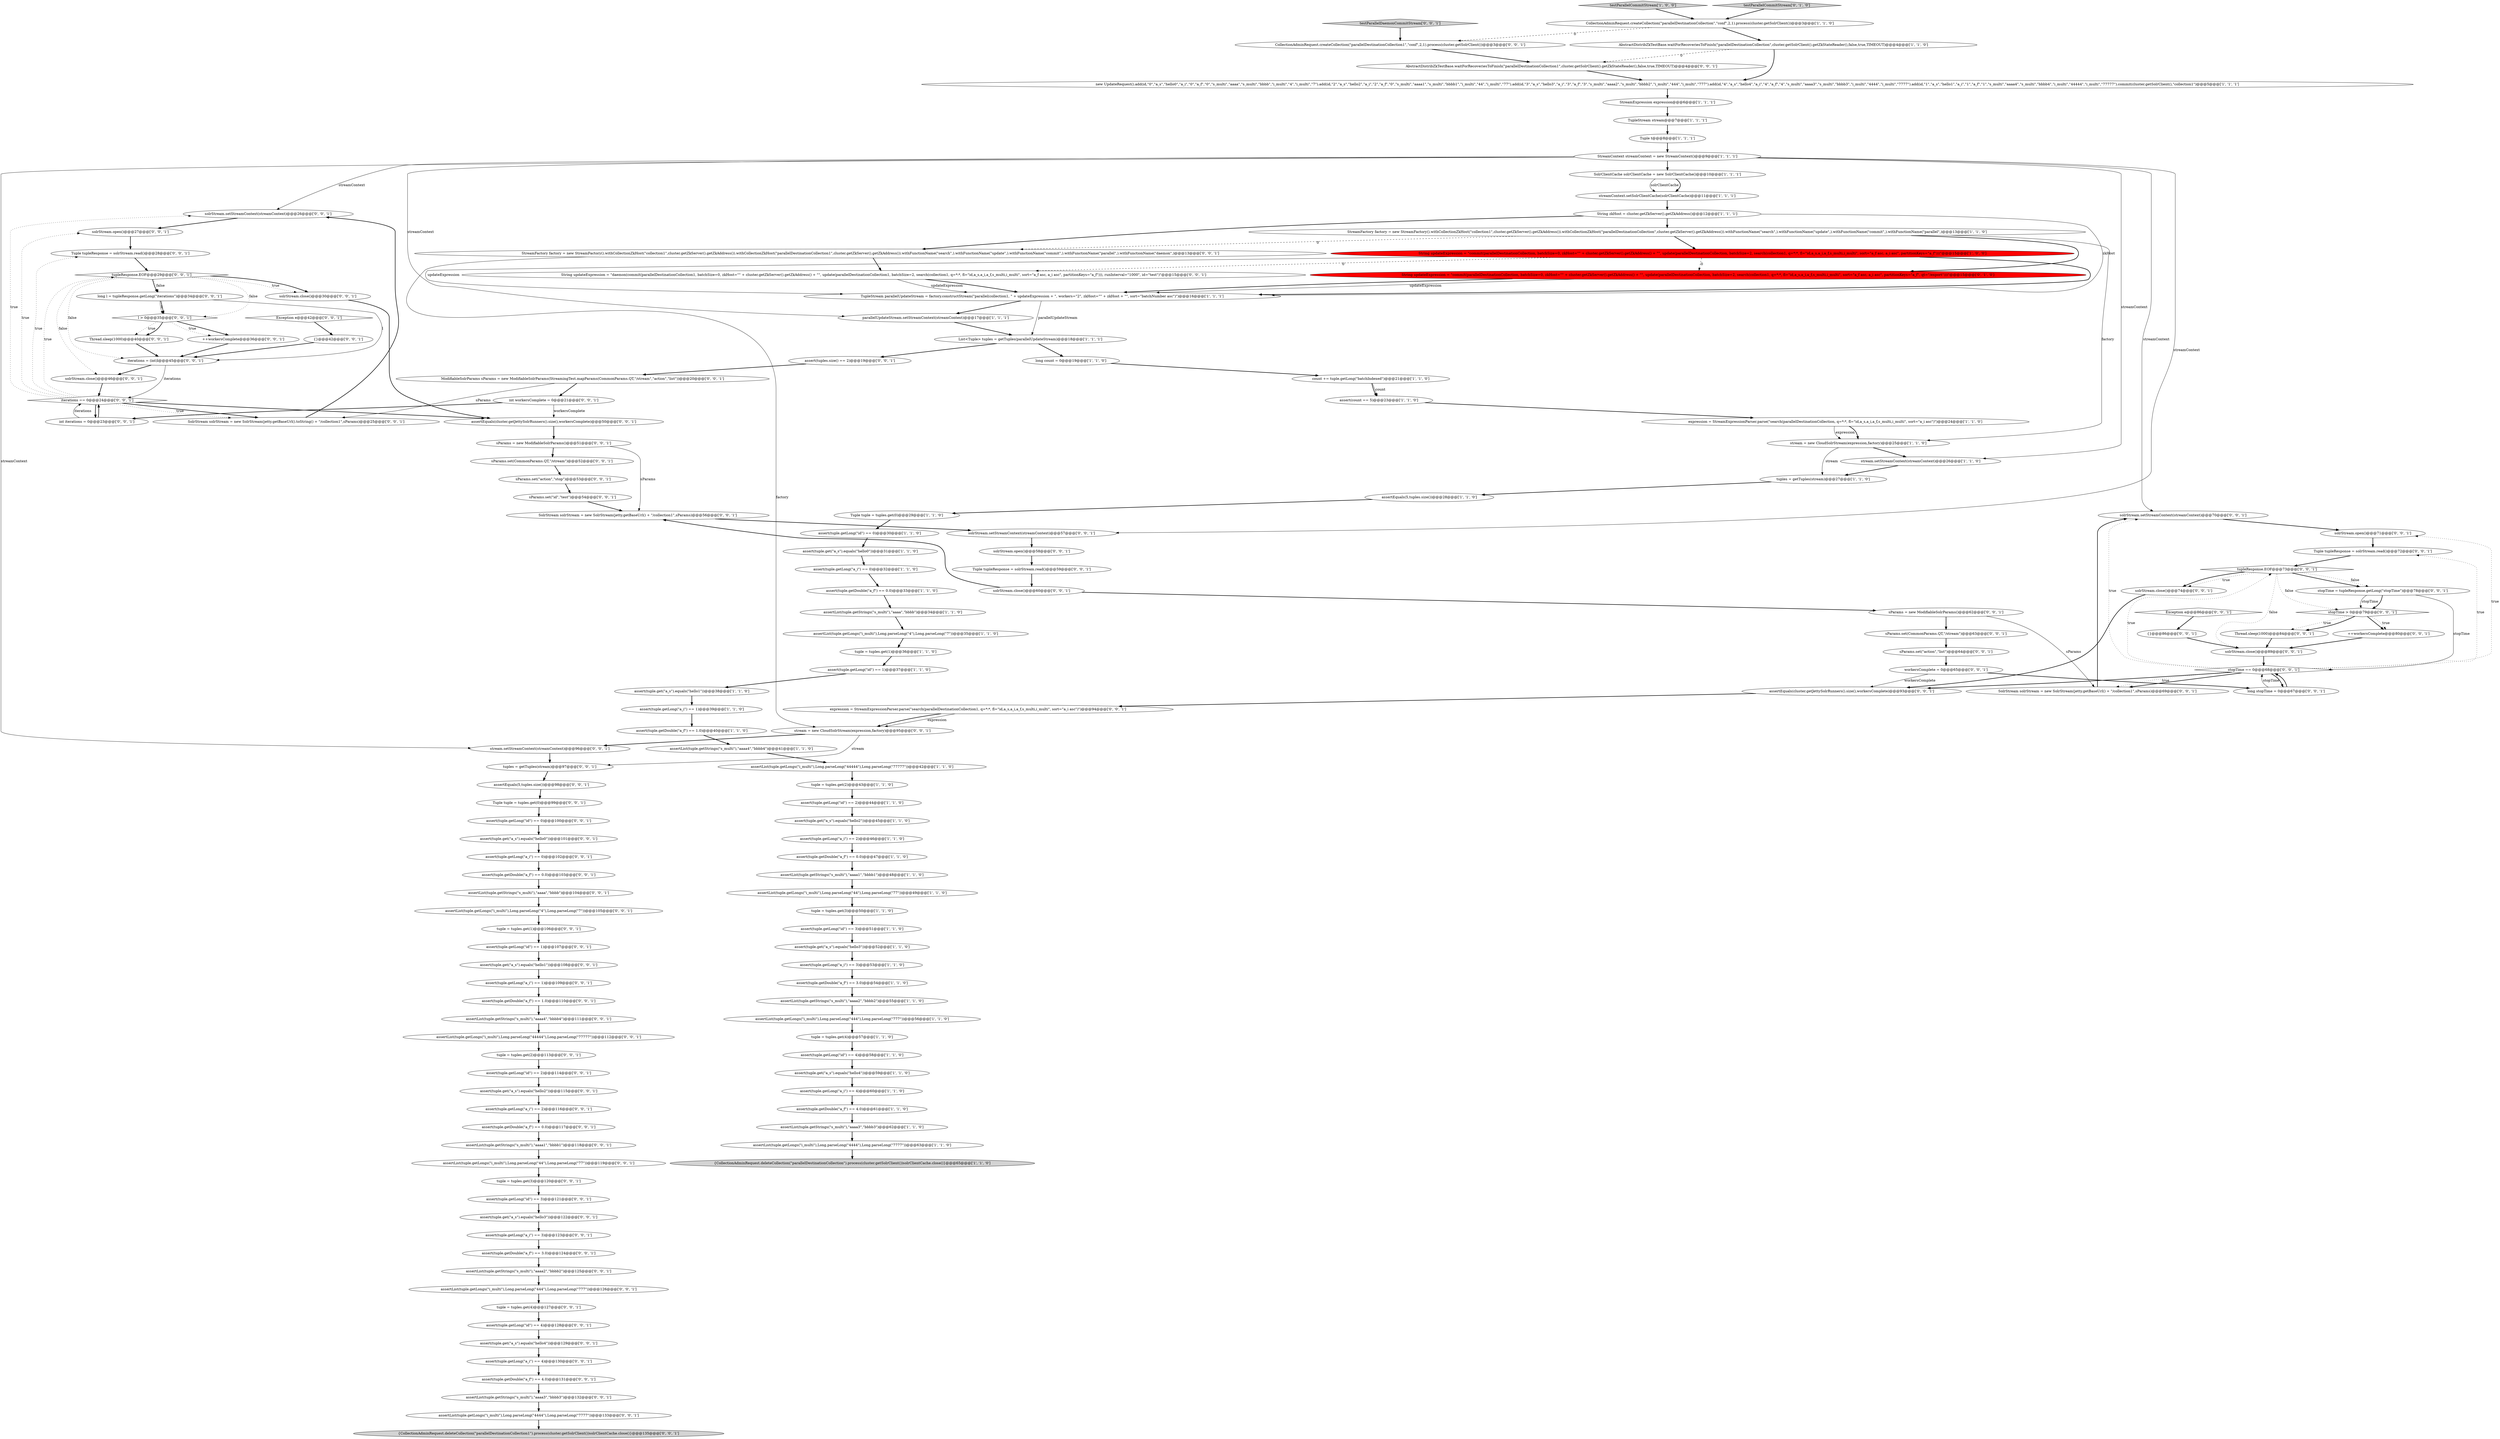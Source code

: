 digraph {
149 [style = filled, label = "assert(tuple.getLong(\"a_i\") == 2)@@@116@@@['0', '0', '1']", fillcolor = white, shape = ellipse image = "AAA0AAABBB3BBB"];
147 [style = filled, label = "assertList(tuple.getStrings(\"s_multi\"),\"aaaa3\",\"bbbb3\")@@@132@@@['0', '0', '1']", fillcolor = white, shape = ellipse image = "AAA0AAABBB3BBB"];
51 [style = filled, label = "StreamContext streamContext = new StreamContext()@@@9@@@['1', '1', '1']", fillcolor = white, shape = ellipse image = "AAA0AAABBB1BBB"];
67 [style = filled, label = "sParams.set(\"id\",\"test\")@@@54@@@['0', '0', '1']", fillcolor = white, shape = ellipse image = "AAA0AAABBB3BBB"];
80 [style = filled, label = "{}@@@42@@@['0', '0', '1']", fillcolor = white, shape = ellipse image = "AAA0AAABBB3BBB"];
81 [style = filled, label = "SolrStream solrStream = new SolrStream(jetty.getBaseUrl() + \"/collection1\",sParams)@@@69@@@['0', '0', '1']", fillcolor = white, shape = ellipse image = "AAA0AAABBB3BBB"];
94 [style = filled, label = "solrStream.close()@@@89@@@['0', '0', '1']", fillcolor = white, shape = ellipse image = "AAA0AAABBB3BBB"];
87 [style = filled, label = "assertEquals(cluster.getJettySolrRunners().size(),workersComplete)@@@50@@@['0', '0', '1']", fillcolor = white, shape = ellipse image = "AAA0AAABBB3BBB"];
146 [style = filled, label = "Thread.sleep(1000)@@@40@@@['0', '0', '1']", fillcolor = white, shape = ellipse image = "AAA0AAABBB3BBB"];
2 [style = filled, label = "assertList(tuple.getStrings(\"s_multi\"),\"aaaa2\",\"bbbb2\")@@@55@@@['1', '1', '0']", fillcolor = white, shape = ellipse image = "AAA0AAABBB1BBB"];
22 [style = filled, label = "assert(tuple.get(\"a_s\").equals(\"hello1\"))@@@38@@@['1', '1', '0']", fillcolor = white, shape = ellipse image = "AAA0AAABBB1BBB"];
71 [style = filled, label = "tupleResponse.EOF@@@73@@@['0', '0', '1']", fillcolor = white, shape = diamond image = "AAA0AAABBB3BBB"];
128 [style = filled, label = "assert(tuple.getLong(\"id\") == 1)@@@107@@@['0', '0', '1']", fillcolor = white, shape = ellipse image = "AAA0AAABBB3BBB"];
3 [style = filled, label = "assert(tuple.getDouble(\"a_f\") == 3.0)@@@54@@@['1', '1', '0']", fillcolor = white, shape = ellipse image = "AAA0AAABBB1BBB"];
42 [style = filled, label = "assert(tuple.getDouble(\"a_f\") == 4.0)@@@61@@@['1', '1', '0']", fillcolor = white, shape = ellipse image = "AAA0AAABBB1BBB"];
125 [style = filled, label = "assertList(tuple.getLongs(\"i_multi\"),Long.parseLong(\"444\"),Long.parseLong(\"777\"))@@@126@@@['0', '0', '1']", fillcolor = white, shape = ellipse image = "AAA0AAABBB3BBB"];
105 [style = filled, label = "tuple = tuples.get(2)@@@113@@@['0', '0', '1']", fillcolor = white, shape = ellipse image = "AAA0AAABBB3BBB"];
115 [style = filled, label = "CollectionAdminRequest.createCollection(\"parallelDestinationCollection1\",\"conf\",2,1).process(cluster.getSolrClient())@@@3@@@['0', '0', '1']", fillcolor = white, shape = ellipse image = "AAA0AAABBB3BBB"];
23 [style = filled, label = "tuple = tuples.get(2)@@@43@@@['1', '1', '0']", fillcolor = white, shape = ellipse image = "AAA0AAABBB1BBB"];
122 [style = filled, label = "stream = new CloudSolrStream(expression,factory)@@@95@@@['0', '0', '1']", fillcolor = white, shape = ellipse image = "AAA0AAABBB3BBB"];
69 [style = filled, label = "assert(tuple.getLong(\"id\") == 4)@@@128@@@['0', '0', '1']", fillcolor = white, shape = ellipse image = "AAA0AAABBB3BBB"];
155 [style = filled, label = "assertList(tuple.getLongs(\"i_multi\"),Long.parseLong(\"44444\"),Long.parseLong(\"77777\"))@@@112@@@['0', '0', '1']", fillcolor = white, shape = ellipse image = "AAA0AAABBB3BBB"];
78 [style = filled, label = "tupleResponse.EOF@@@29@@@['0', '0', '1']", fillcolor = white, shape = diamond image = "AAA0AAABBB3BBB"];
90 [style = filled, label = "assertEquals(5,tuples.size())@@@98@@@['0', '0', '1']", fillcolor = white, shape = ellipse image = "AAA0AAABBB3BBB"];
96 [style = filled, label = "assert(tuple.getDouble(\"a_f\") == 3.0)@@@124@@@['0', '0', '1']", fillcolor = white, shape = ellipse image = "AAA0AAABBB3BBB"];
119 [style = filled, label = "tuple = tuples.get(1)@@@106@@@['0', '0', '1']", fillcolor = white, shape = ellipse image = "AAA0AAABBB3BBB"];
72 [style = filled, label = "assert(tuple.get(\"a_s\").equals(\"hello2\"))@@@115@@@['0', '0', '1']", fillcolor = white, shape = ellipse image = "AAA0AAABBB3BBB"];
140 [style = filled, label = "assert(tuple.getLong(\"a_i\") == 3)@@@123@@@['0', '0', '1']", fillcolor = white, shape = ellipse image = "AAA0AAABBB3BBB"];
100 [style = filled, label = "++workersComplete@@@80@@@['0', '0', '1']", fillcolor = white, shape = ellipse image = "AAA0AAABBB3BBB"];
131 [style = filled, label = "assert(tuple.get(\"a_s\").equals(\"hello0\"))@@@101@@@['0', '0', '1']", fillcolor = white, shape = ellipse image = "AAA0AAABBB3BBB"];
92 [style = filled, label = "assertList(tuple.getStrings(\"s_multi\"),\"aaaa1\",\"bbbb1\")@@@118@@@['0', '0', '1']", fillcolor = white, shape = ellipse image = "AAA0AAABBB3BBB"];
14 [style = filled, label = "streamContext.setSolrClientCache(solrClientCache)@@@11@@@['1', '1', '1']", fillcolor = white, shape = ellipse image = "AAA0AAABBB1BBB"];
114 [style = filled, label = "assert(tuple.getLong(\"a_i\") == 0)@@@102@@@['0', '0', '1']", fillcolor = white, shape = ellipse image = "AAA0AAABBB3BBB"];
54 [style = filled, label = "assertList(tuple.getStrings(\"s_multi\"),\"aaaa3\",\"bbbb3\")@@@62@@@['1', '1', '0']", fillcolor = white, shape = ellipse image = "AAA0AAABBB1BBB"];
25 [style = filled, label = "assert(tuple.getLong(\"a_i\") == 2)@@@46@@@['1', '1', '0']", fillcolor = white, shape = ellipse image = "AAA0AAABBB1BBB"];
73 [style = filled, label = "assert(tuple.getLong(\"id\") == 3)@@@121@@@['0', '0', '1']", fillcolor = white, shape = ellipse image = "AAA0AAABBB3BBB"];
152 [style = filled, label = "solrStream.close()@@@74@@@['0', '0', '1']", fillcolor = white, shape = ellipse image = "AAA0AAABBB3BBB"];
109 [style = filled, label = "assert(tuple.get(\"a_s\").equals(\"hello4\"))@@@129@@@['0', '0', '1']", fillcolor = white, shape = ellipse image = "AAA0AAABBB3BBB"];
11 [style = filled, label = "TupleStream parallelUpdateStream = factory.constructStream(\"parallel(collection1, \" + updateExpression + \", workers=\"2\", zkHost=\"\" + zkHost + \"\", sort=\"batchNumber asc\")\")@@@16@@@['1', '1', '1']", fillcolor = white, shape = ellipse image = "AAA0AAABBB1BBB"];
103 [style = filled, label = "assert(tuple.getLong(\"a_i\") == 4)@@@130@@@['0', '0', '1']", fillcolor = white, shape = ellipse image = "AAA0AAABBB3BBB"];
24 [style = filled, label = "Tuple tuple = tuples.get(0)@@@29@@@['1', '1', '0']", fillcolor = white, shape = ellipse image = "AAA0AAABBB1BBB"];
117 [style = filled, label = "assert(tuple.getLong(\"id\") == 2)@@@114@@@['0', '0', '1']", fillcolor = white, shape = ellipse image = "AAA0AAABBB3BBB"];
56 [style = filled, label = "assert(tuple.getLong(\"a_i\") == 0)@@@32@@@['1', '1', '0']", fillcolor = white, shape = ellipse image = "AAA0AAABBB1BBB"];
76 [style = filled, label = "stopTime = tupleResponse.getLong(\"stopTime\")@@@78@@@['0', '0', '1']", fillcolor = white, shape = ellipse image = "AAA0AAABBB3BBB"];
84 [style = filled, label = "solrStream.setStreamContext(streamContext)@@@70@@@['0', '0', '1']", fillcolor = white, shape = ellipse image = "AAA0AAABBB3BBB"];
55 [style = filled, label = "StreamFactory factory = new StreamFactory().withCollectionZkHost(\"collection1\",cluster.getZkServer().getZkAddress()).withCollectionZkHost(\"parallelDestinationCollection\",cluster.getZkServer().getZkAddress()).withFunctionName(\"search\",).withFunctionName(\"update\",).withFunctionName(\"commit\",).withFunctionName(\"parallel\",)@@@13@@@['1', '1', '0']", fillcolor = white, shape = ellipse image = "AAA0AAABBB1BBB"];
107 [style = filled, label = "assertList(tuple.getStrings(\"s_multi\"),\"aaaa4\",\"bbbb4\")@@@111@@@['0', '0', '1']", fillcolor = white, shape = ellipse image = "AAA0AAABBB3BBB"];
39 [style = filled, label = "assert(tuple.getLong(\"id\") == 4)@@@58@@@['1', '1', '0']", fillcolor = white, shape = ellipse image = "AAA0AAABBB1BBB"];
116 [style = filled, label = "testParallelDaemonCommitStream['0', '0', '1']", fillcolor = lightgray, shape = diamond image = "AAA0AAABBB3BBB"];
120 [style = filled, label = "assert(tuple.get(\"a_s\").equals(\"hello1\"))@@@108@@@['0', '0', '1']", fillcolor = white, shape = ellipse image = "AAA0AAABBB3BBB"];
29 [style = filled, label = "assert(tuple.get(\"a_s\").equals(\"hello0\"))@@@31@@@['1', '1', '0']", fillcolor = white, shape = ellipse image = "AAA0AAABBB1BBB"];
46 [style = filled, label = "Tuple t@@@8@@@['1', '1', '1']", fillcolor = white, shape = ellipse image = "AAA0AAABBB1BBB"];
151 [style = filled, label = "sParams.set(\"action\",\"stop\")@@@53@@@['0', '0', '1']", fillcolor = white, shape = ellipse image = "AAA0AAABBB3BBB"];
129 [style = filled, label = "long l = tupleResponse.getLong(\"iterations\")@@@34@@@['0', '0', '1']", fillcolor = white, shape = ellipse image = "AAA0AAABBB3BBB"];
137 [style = filled, label = "Tuple tupleResponse = solrStream.read()@@@72@@@['0', '0', '1']", fillcolor = white, shape = ellipse image = "AAA0AAABBB3BBB"];
33 [style = filled, label = "testParallelCommitStream['1', '0', '0']", fillcolor = lightgray, shape = diamond image = "AAA0AAABBB1BBB"];
97 [style = filled, label = "solrStream.close()@@@30@@@['0', '0', '1']", fillcolor = white, shape = ellipse image = "AAA0AAABBB3BBB"];
20 [style = filled, label = "assert(count == 5)@@@23@@@['1', '1', '0']", fillcolor = white, shape = ellipse image = "AAA0AAABBB1BBB"];
47 [style = filled, label = "assertEquals(5,tuples.size())@@@28@@@['1', '1', '0']", fillcolor = white, shape = ellipse image = "AAA0AAABBB1BBB"];
139 [style = filled, label = "assertList(tuple.getLongs(\"i_multi\"),Long.parseLong(\"44\"),Long.parseLong(\"77\"))@@@119@@@['0', '0', '1']", fillcolor = white, shape = ellipse image = "AAA0AAABBB3BBB"];
135 [style = filled, label = "assertEquals(cluster.getJettySolrRunners().size(),workersComplete)@@@93@@@['0', '0', '1']", fillcolor = white, shape = ellipse image = "AAA0AAABBB3BBB"];
68 [style = filled, label = "workersComplete = 0@@@65@@@['0', '0', '1']", fillcolor = white, shape = ellipse image = "AAA0AAABBB3BBB"];
26 [style = filled, label = "String zkHost = cluster.getZkServer().getZkAddress()@@@12@@@['1', '1', '1']", fillcolor = white, shape = ellipse image = "AAA0AAABBB1BBB"];
79 [style = filled, label = "Exception e@@@42@@@['0', '0', '1']", fillcolor = white, shape = diamond image = "AAA0AAABBB3BBB"];
98 [style = filled, label = "Tuple tuple = tuples.get(0)@@@99@@@['0', '0', '1']", fillcolor = white, shape = ellipse image = "AAA0AAABBB3BBB"];
77 [style = filled, label = "AbstractDistribZkTestBase.waitForRecoveriesToFinish(\"parallelDestinationCollection1\",cluster.getSolrClient().getZkStateReader(),false,true,TIMEOUT)@@@4@@@['0', '0', '1']", fillcolor = white, shape = ellipse image = "AAA0AAABBB3BBB"];
102 [style = filled, label = "Thread.sleep(1000)@@@84@@@['0', '0', '1']", fillcolor = white, shape = ellipse image = "AAA0AAABBB3BBB"];
60 [style = filled, label = "String updateExpression = \"commit(parallelDestinationCollection, batchSize=0, zkHost=\"\" + cluster.getZkServer().getZkAddress() + \"\", update(parallelDestinationCollection, batchSize=2, search(collection1, q=*:*, fl=\"id,a_s,a_i,a_f,s_multi,i_multi\", sort=\"a_f asc, a_i asc\", partitionKeys=\"a_f\", qt=\"/export\")))\"@@@15@@@['0', '1', '0']", fillcolor = red, shape = ellipse image = "AAA1AAABBB2BBB"];
28 [style = filled, label = "AbstractDistribZkTestBase.waitForRecoveriesToFinish(\"parallelDestinationCollection\",cluster.getSolrClient().getZkStateReader(),false,true,TIMEOUT)@@@4@@@['1', '1', '0']", fillcolor = white, shape = ellipse image = "AAA0AAABBB1BBB"];
7 [style = filled, label = "tuple = tuples.get(1)@@@36@@@['1', '1', '0']", fillcolor = white, shape = ellipse image = "AAA0AAABBB1BBB"];
132 [style = filled, label = "assert(tuple.getDouble(\"a_f\") == 0.0)@@@117@@@['0', '0', '1']", fillcolor = white, shape = ellipse image = "AAA0AAABBB3BBB"];
85 [style = filled, label = "long stopTime = 0@@@67@@@['0', '0', '1']", fillcolor = white, shape = ellipse image = "AAA0AAABBB3BBB"];
5 [style = filled, label = "assertList(tuple.getStrings(\"s_multi\"),\"aaaa1\",\"bbbb1\")@@@48@@@['1', '1', '0']", fillcolor = white, shape = ellipse image = "AAA0AAABBB1BBB"];
10 [style = filled, label = "assert(tuple.getLong(\"id\") == 2)@@@44@@@['1', '1', '0']", fillcolor = white, shape = ellipse image = "AAA0AAABBB1BBB"];
15 [style = filled, label = "assert(tuple.getLong(\"id\") == 3)@@@51@@@['1', '1', '0']", fillcolor = white, shape = ellipse image = "AAA0AAABBB1BBB"];
110 [style = filled, label = "assert(tuple.getDouble(\"a_f\") == 4.0)@@@131@@@['0', '0', '1']", fillcolor = white, shape = ellipse image = "AAA0AAABBB3BBB"];
45 [style = filled, label = "assertList(tuple.getStrings(\"s_multi\"),\"aaaa4\",\"bbbb4\")@@@41@@@['1', '1', '0']", fillcolor = white, shape = ellipse image = "AAA0AAABBB1BBB"];
156 [style = filled, label = "assert(tuple.getLong(\"id\") == 0)@@@100@@@['0', '0', '1']", fillcolor = white, shape = ellipse image = "AAA0AAABBB3BBB"];
16 [style = filled, label = "stream = new CloudSolrStream(expression,factory)@@@25@@@['1', '1', '0']", fillcolor = white, shape = ellipse image = "AAA0AAABBB1BBB"];
127 [style = filled, label = "assertList(tuple.getLongs(\"i_multi\"),Long.parseLong(\"4\"),Long.parseLong(\"7\"))@@@105@@@['0', '0', '1']", fillcolor = white, shape = ellipse image = "AAA0AAABBB3BBB"];
91 [style = filled, label = "solrStream.setStreamContext(streamContext)@@@26@@@['0', '0', '1']", fillcolor = white, shape = ellipse image = "AAA0AAABBB3BBB"];
34 [style = filled, label = "{CollectionAdminRequest.deleteCollection(\"parallelDestinationCollection\").process(cluster.getSolrClient())solrClientCache.close()}@@@65@@@['1', '1', '0']", fillcolor = lightgray, shape = ellipse image = "AAA0AAABBB1BBB"];
108 [style = filled, label = "{}@@@86@@@['0', '0', '1']", fillcolor = white, shape = ellipse image = "AAA0AAABBB3BBB"];
136 [style = filled, label = "sParams.set(\"action\",\"list\")@@@64@@@['0', '0', '1']", fillcolor = white, shape = ellipse image = "AAA0AAABBB3BBB"];
86 [style = filled, label = "assertList(tuple.getStrings(\"s_multi\"),\"aaaa2\",\"bbbb2\")@@@125@@@['0', '0', '1']", fillcolor = white, shape = ellipse image = "AAA0AAABBB3BBB"];
27 [style = filled, label = "assert(tuple.get(\"a_s\").equals(\"hello4\"))@@@59@@@['1', '1', '0']", fillcolor = white, shape = ellipse image = "AAA0AAABBB1BBB"];
88 [style = filled, label = "assert(tuple.getDouble(\"a_f\") == 1.0)@@@110@@@['0', '0', '1']", fillcolor = white, shape = ellipse image = "AAA0AAABBB3BBB"];
93 [style = filled, label = "iterations = (int)l@@@45@@@['0', '0', '1']", fillcolor = white, shape = ellipse image = "AAA0AAABBB3BBB"];
63 [style = filled, label = "int workersComplete = 0@@@21@@@['0', '0', '1']", fillcolor = white, shape = ellipse image = "AAA0AAABBB3BBB"];
130 [style = filled, label = "Tuple tupleResponse = solrStream.read()@@@28@@@['0', '0', '1']", fillcolor = white, shape = ellipse image = "AAA0AAABBB3BBB"];
13 [style = filled, label = "TupleStream stream@@@7@@@['1', '1', '1']", fillcolor = white, shape = ellipse image = "AAA0AAABBB1BBB"];
112 [style = filled, label = "assertList(tuple.getLongs(\"i_multi\"),Long.parseLong(\"4444\"),Long.parseLong(\"7777\"))@@@133@@@['0', '0', '1']", fillcolor = white, shape = ellipse image = "AAA0AAABBB3BBB"];
153 [style = filled, label = "SolrStream solrStream = new SolrStream(jetty.getBaseUrl().toString() + \"/collection1\",sParams)@@@25@@@['0', '0', '1']", fillcolor = white, shape = ellipse image = "AAA0AAABBB3BBB"];
82 [style = filled, label = "l > 0@@@35@@@['0', '0', '1']", fillcolor = white, shape = diamond image = "AAA0AAABBB3BBB"];
121 [style = filled, label = "sParams.set(CommonParams.QT,\"/stream\")@@@63@@@['0', '0', '1']", fillcolor = white, shape = ellipse image = "AAA0AAABBB3BBB"];
30 [style = filled, label = "assertList(tuple.getLongs(\"i_multi\"),Long.parseLong(\"4\"),Long.parseLong(\"7\"))@@@35@@@['1', '1', '0']", fillcolor = white, shape = ellipse image = "AAA0AAABBB1BBB"];
37 [style = filled, label = "assert(tuple.getLong(\"a_i\") == 3)@@@53@@@['1', '1', '0']", fillcolor = white, shape = ellipse image = "AAA0AAABBB1BBB"];
59 [style = filled, label = "assertList(tuple.getLongs(\"i_multi\"),Long.parseLong(\"4444\"),Long.parseLong(\"7777\"))@@@63@@@['1', '1', '0']", fillcolor = white, shape = ellipse image = "AAA0AAABBB1BBB"];
65 [style = filled, label = "stream.setStreamContext(streamContext)@@@96@@@['0', '0', '1']", fillcolor = white, shape = ellipse image = "AAA0AAABBB3BBB"];
144 [style = filled, label = "solrStream.open()@@@71@@@['0', '0', '1']", fillcolor = white, shape = ellipse image = "AAA0AAABBB3BBB"];
9 [style = filled, label = "assert(tuple.get(\"a_s\").equals(\"hello2\"))@@@45@@@['1', '1', '0']", fillcolor = white, shape = ellipse image = "AAA0AAABBB1BBB"];
150 [style = filled, label = "Exception e@@@86@@@['0', '0', '1']", fillcolor = white, shape = diamond image = "AAA0AAABBB3BBB"];
6 [style = filled, label = "assert(tuple.getLong(\"a_i\") == 4)@@@60@@@['1', '1', '0']", fillcolor = white, shape = ellipse image = "AAA0AAABBB1BBB"];
141 [style = filled, label = "stopTime == 0@@@68@@@['0', '0', '1']", fillcolor = white, shape = diamond image = "AAA0AAABBB3BBB"];
154 [style = filled, label = "String updateExpression = \"daemon(commit(parallelDestinationCollection1, batchSize=0, zkHost=\"\" + cluster.getZkServer().getZkAddress() + \"\", update(parallelDestinationCollection1, batchSize=2, search(collection1, q=*:*, fl=\"id,a_s,a_i,a_f,s_multi,i_multi\", sort=\"a_f asc, a_i asc\", partitionKeys=\"a_f\"))), runInterval=\"1000\", id=\"test\")\"@@@15@@@['0', '0', '1']", fillcolor = white, shape = ellipse image = "AAA0AAABBB3BBB"];
36 [style = filled, label = "StreamExpression expression@@@6@@@['1', '1', '1']", fillcolor = white, shape = ellipse image = "AAA0AAABBB1BBB"];
32 [style = filled, label = "stream.setStreamContext(streamContext)@@@26@@@['1', '1', '0']", fillcolor = white, shape = ellipse image = "AAA0AAABBB1BBB"];
52 [style = filled, label = "SolrClientCache solrClientCache = new SolrClientCache()@@@10@@@['1', '1', '1']", fillcolor = white, shape = ellipse image = "AAA0AAABBB1BBB"];
64 [style = filled, label = "tuple = tuples.get(4)@@@127@@@['0', '0', '1']", fillcolor = white, shape = ellipse image = "AAA0AAABBB3BBB"];
38 [style = filled, label = "assert(tuple.getLong(\"a_i\") == 1)@@@39@@@['1', '1', '0']", fillcolor = white, shape = ellipse image = "AAA0AAABBB1BBB"];
113 [style = filled, label = "tuple = tuples.get(3)@@@120@@@['0', '0', '1']", fillcolor = white, shape = ellipse image = "AAA0AAABBB3BBB"];
133 [style = filled, label = "sParams = new ModifiableSolrParams()@@@62@@@['0', '0', '1']", fillcolor = white, shape = ellipse image = "AAA0AAABBB3BBB"];
62 [style = filled, label = "solrStream.setStreamContext(streamContext)@@@57@@@['0', '0', '1']", fillcolor = white, shape = ellipse image = "AAA0AAABBB3BBB"];
123 [style = filled, label = "stopTime > 0@@@79@@@['0', '0', '1']", fillcolor = white, shape = diamond image = "AAA0AAABBB3BBB"];
58 [style = filled, label = "assert(tuple.getLong(\"id\") == 0)@@@30@@@['1', '1', '0']", fillcolor = white, shape = ellipse image = "AAA0AAABBB1BBB"];
12 [style = filled, label = "assert(tuple.getDouble(\"a_f\") == 1.0)@@@40@@@['1', '1', '0']", fillcolor = white, shape = ellipse image = "AAA0AAABBB1BBB"];
70 [style = filled, label = "sParams.set(CommonParams.QT,\"/stream\")@@@52@@@['0', '0', '1']", fillcolor = white, shape = ellipse image = "AAA0AAABBB3BBB"];
1 [style = filled, label = "new UpdateRequest().add(id,\"0\",\"a_s\",\"hello0\",\"a_i\",\"0\",\"a_f\",\"0\",\"s_multi\",\"aaaa\",\"s_multi\",\"bbbb\",\"i_multi\",\"4\",\"i_multi\",\"7\").add(id,\"2\",\"a_s\",\"hello2\",\"a_i\",\"2\",\"a_f\",\"0\",\"s_multi\",\"aaaa1\",\"s_multi\",\"bbbb1\",\"i_multi\",\"44\",\"i_multi\",\"77\").add(id,\"3\",\"a_s\",\"hello3\",\"a_i\",\"3\",\"a_f\",\"3\",\"s_multi\",\"aaaa2\",\"s_multi\",\"bbbb2\",\"i_multi\",\"444\",\"i_multi\",\"777\").add(id,\"4\",\"a_s\",\"hello4\",\"a_i\",\"4\",\"a_f\",\"4\",\"s_multi\",\"aaaa3\",\"s_multi\",\"bbbb3\",\"i_multi\",\"4444\",\"i_multi\",\"7777\").add(id,\"1\",\"a_s\",\"hello1\",\"a_i\",\"1\",\"a_f\",\"1\",\"s_multi\",\"aaaa4\",\"s_multi\",\"bbbb4\",\"i_multi\",\"44444\",\"i_multi\",\"77777\").commit(cluster.getSolrClient(),\"collection1\")@@@5@@@['1', '1', '1']", fillcolor = white, shape = ellipse image = "AAA0AAABBB1BBB"];
35 [style = filled, label = "expression = StreamExpressionParser.parse(\"search(parallelDestinationCollection, q=*:*, fl=\"id,a_s,a_i,a_f,s_multi,i_multi\", sort=\"a_i asc\")\")@@@24@@@['1', '1', '0']", fillcolor = white, shape = ellipse image = "AAA0AAABBB1BBB"];
53 [style = filled, label = "assert(tuple.getDouble(\"a_f\") == 0.0)@@@47@@@['1', '1', '0']", fillcolor = white, shape = ellipse image = "AAA0AAABBB1BBB"];
19 [style = filled, label = "assertList(tuple.getStrings(\"s_multi\"),\"aaaa\",\"bbbb\")@@@34@@@['1', '1', '0']", fillcolor = white, shape = ellipse image = "AAA0AAABBB1BBB"];
66 [style = filled, label = "StreamFactory factory = new StreamFactory().withCollectionZkHost(\"collection1\",cluster.getZkServer().getZkAddress()).withCollectionZkHost(\"parallelDestinationCollection1\",cluster.getZkServer().getZkAddress()).withFunctionName(\"search\",).withFunctionName(\"update\",).withFunctionName(\"commit\",).withFunctionName(\"parallel\",).withFunctionName(\"daemon\",)@@@13@@@['0', '0', '1']", fillcolor = white, shape = ellipse image = "AAA0AAABBB3BBB"];
95 [style = filled, label = "solrStream.close()@@@60@@@['0', '0', '1']", fillcolor = white, shape = ellipse image = "AAA0AAABBB3BBB"];
148 [style = filled, label = "++workersComplete@@@36@@@['0', '0', '1']", fillcolor = white, shape = ellipse image = "AAA0AAABBB3BBB"];
0 [style = filled, label = "CollectionAdminRequest.createCollection(\"parallelDestinationCollection\",\"conf\",2,1).process(cluster.getSolrClient())@@@3@@@['1', '1', '0']", fillcolor = white, shape = ellipse image = "AAA0AAABBB1BBB"];
4 [style = filled, label = "assertList(tuple.getLongs(\"i_multi\"),Long.parseLong(\"444\"),Long.parseLong(\"777\"))@@@56@@@['1', '1', '0']", fillcolor = white, shape = ellipse image = "AAA0AAABBB1BBB"];
17 [style = filled, label = "assertList(tuple.getLongs(\"i_multi\"),Long.parseLong(\"44\"),Long.parseLong(\"77\"))@@@49@@@['1', '1', '0']", fillcolor = white, shape = ellipse image = "AAA0AAABBB1BBB"];
143 [style = filled, label = "iterations == 0@@@24@@@['0', '0', '1']", fillcolor = white, shape = diamond image = "AAA0AAABBB3BBB"];
75 [style = filled, label = "assert(tuple.get(\"a_s\").equals(\"hello3\"))@@@122@@@['0', '0', '1']", fillcolor = white, shape = ellipse image = "AAA0AAABBB3BBB"];
48 [style = filled, label = "assert(tuple.getDouble(\"a_f\") == 0.0)@@@33@@@['1', '1', '0']", fillcolor = white, shape = ellipse image = "AAA0AAABBB1BBB"];
41 [style = filled, label = "String updateExpression = \"commit(parallelDestinationCollection, batchSize=0, zkHost=\"\" + cluster.getZkServer().getZkAddress() + \"\", update(parallelDestinationCollection, batchSize=2, search(collection1, q=*:*, fl=\"id,a_s,a_i,a_f,s_multi,i_multi\", sort=\"a_f asc, a_i asc\", partitionKeys=\"a_f\")))\"@@@15@@@['1', '0', '0']", fillcolor = red, shape = ellipse image = "AAA1AAABBB1BBB"];
134 [style = filled, label = "assert(tuple.getDouble(\"a_f\") == 0.0)@@@103@@@['0', '0', '1']", fillcolor = white, shape = ellipse image = "AAA0AAABBB3BBB"];
44 [style = filled, label = "tuple = tuples.get(4)@@@57@@@['1', '1', '0']", fillcolor = white, shape = ellipse image = "AAA0AAABBB1BBB"];
49 [style = filled, label = "List<Tuple> tuples = getTuples(parallelUpdateStream)@@@18@@@['1', '1', '1']", fillcolor = white, shape = ellipse image = "AAA0AAABBB1BBB"];
99 [style = filled, label = "tuples = getTuples(stream)@@@97@@@['0', '0', '1']", fillcolor = white, shape = ellipse image = "AAA0AAABBB3BBB"];
74 [style = filled, label = "assertList(tuple.getStrings(\"s_multi\"),\"aaaa\",\"bbbb\")@@@104@@@['0', '0', '1']", fillcolor = white, shape = ellipse image = "AAA0AAABBB3BBB"];
111 [style = filled, label = "sParams = new ModifiableSolrParams()@@@51@@@['0', '0', '1']", fillcolor = white, shape = ellipse image = "AAA0AAABBB3BBB"];
142 [style = filled, label = "ModifiableSolrParams sParams = new ModifiableSolrParams(StreamingTest.mapParams(CommonParams.QT,\"/stream\",\"action\",\"list\"))@@@20@@@['0', '0', '1']", fillcolor = white, shape = ellipse image = "AAA0AAABBB3BBB"];
126 [style = filled, label = "{CollectionAdminRequest.deleteCollection(\"parallelDestinationCollection1\").process(cluster.getSolrClient())solrClientCache.close()}@@@135@@@['0', '0', '1']", fillcolor = lightgray, shape = ellipse image = "AAA0AAABBB3BBB"];
118 [style = filled, label = "assert(tuple.getLong(\"a_i\") == 1)@@@109@@@['0', '0', '1']", fillcolor = white, shape = ellipse image = "AAA0AAABBB3BBB"];
40 [style = filled, label = "long count = 0@@@19@@@['1', '1', '0']", fillcolor = white, shape = ellipse image = "AAA0AAABBB1BBB"];
83 [style = filled, label = "int iterations = 0@@@23@@@['0', '0', '1']", fillcolor = white, shape = ellipse image = "AAA0AAABBB3BBB"];
50 [style = filled, label = "parallelUpdateStream.setStreamContext(streamContext)@@@17@@@['1', '1', '1']", fillcolor = white, shape = ellipse image = "AAA0AAABBB1BBB"];
21 [style = filled, label = "assert(tuple.getLong(\"id\") == 1)@@@37@@@['1', '1', '0']", fillcolor = white, shape = ellipse image = "AAA0AAABBB1BBB"];
18 [style = filled, label = "assert(tuple.get(\"a_s\").equals(\"hello3\"))@@@52@@@['1', '1', '0']", fillcolor = white, shape = ellipse image = "AAA0AAABBB1BBB"];
43 [style = filled, label = "count += tuple.getLong(\"batchIndexed\")@@@21@@@['1', '1', '0']", fillcolor = white, shape = ellipse image = "AAA0AAABBB1BBB"];
31 [style = filled, label = "tuples = getTuples(stream)@@@27@@@['1', '1', '0']", fillcolor = white, shape = ellipse image = "AAA0AAABBB1BBB"];
101 [style = filled, label = "SolrStream solrStream = new SolrStream(jetty.getBaseUrl() + \"/collection1\",sParams)@@@56@@@['0', '0', '1']", fillcolor = white, shape = ellipse image = "AAA0AAABBB3BBB"];
8 [style = filled, label = "tuple = tuples.get(3)@@@50@@@['1', '1', '0']", fillcolor = white, shape = ellipse image = "AAA0AAABBB1BBB"];
57 [style = filled, label = "assertList(tuple.getLongs(\"i_multi\"),Long.parseLong(\"44444\"),Long.parseLong(\"77777\"))@@@42@@@['1', '1', '0']", fillcolor = white, shape = ellipse image = "AAA0AAABBB1BBB"];
124 [style = filled, label = "Tuple tupleResponse = solrStream.read()@@@59@@@['0', '0', '1']", fillcolor = white, shape = ellipse image = "AAA0AAABBB3BBB"];
89 [style = filled, label = "solrStream.close()@@@46@@@['0', '0', '1']", fillcolor = white, shape = ellipse image = "AAA0AAABBB3BBB"];
106 [style = filled, label = "assert(tuples.size() == 2)@@@19@@@['0', '0', '1']", fillcolor = white, shape = ellipse image = "AAA0AAABBB3BBB"];
138 [style = filled, label = "expression = StreamExpressionParser.parse(\"search(parallelDestinationCollection1, q=*:*, fl=\"id,a_s,a_i,a_f,s_multi,i_multi\", sort=\"a_i asc\")\")@@@94@@@['0', '0', '1']", fillcolor = white, shape = ellipse image = "AAA0AAABBB3BBB"];
104 [style = filled, label = "solrStream.open()@@@27@@@['0', '0', '1']", fillcolor = white, shape = ellipse image = "AAA0AAABBB3BBB"];
61 [style = filled, label = "testParallelCommitStream['0', '1', '0']", fillcolor = lightgray, shape = diamond image = "AAA0AAABBB2BBB"];
145 [style = filled, label = "solrStream.open()@@@58@@@['0', '0', '1']", fillcolor = white, shape = ellipse image = "AAA0AAABBB3BBB"];
35->16 [style = solid, label="expression"];
150->108 [style = bold, label=""];
155->105 [style = bold, label=""];
12->45 [style = bold, label=""];
133->81 [style = solid, label="sParams"];
71->94 [style = dotted, label="false"];
123->102 [style = dotted, label="true"];
140->96 [style = bold, label=""];
71->152 [style = bold, label=""];
82->148 [style = bold, label=""];
67->101 [style = bold, label=""];
143->130 [style = dotted, label="true"];
91->104 [style = bold, label=""];
24->58 [style = bold, label=""];
38->12 [style = bold, label=""];
25->53 [style = bold, label=""];
82->146 [style = dotted, label="true"];
141->71 [style = dotted, label="true"];
130->78 [style = bold, label=""];
72->149 [style = bold, label=""];
143->87 [style = bold, label=""];
41->11 [style = bold, label=""];
16->31 [style = solid, label="stream"];
29->56 [style = bold, label=""];
133->121 [style = bold, label=""];
70->151 [style = bold, label=""];
128->120 [style = bold, label=""];
73->75 [style = bold, label=""];
71->152 [style = dotted, label="true"];
41->154 [style = dashed, label="0"];
4->44 [style = bold, label=""];
125->64 [style = bold, label=""];
63->83 [style = bold, label=""];
37->3 [style = bold, label=""];
152->135 [style = bold, label=""];
45->57 [style = bold, label=""];
33->0 [style = bold, label=""];
51->62 [style = solid, label="streamContext"];
46->51 [style = bold, label=""];
123->102 [style = bold, label=""];
52->14 [style = bold, label=""];
139->113 [style = bold, label=""];
106->142 [style = bold, label=""];
89->143 [style = bold, label=""];
141->85 [style = bold, label=""];
123->100 [style = bold, label=""];
13->46 [style = bold, label=""];
153->91 [style = bold, label=""];
63->87 [style = solid, label="workersComplete"];
141->81 [style = bold, label=""];
90->98 [style = bold, label=""];
122->65 [style = bold, label=""];
49->40 [style = bold, label=""];
143->91 [style = dotted, label="true"];
95->133 [style = bold, label=""];
75->140 [style = bold, label=""];
26->66 [style = bold, label=""];
80->93 [style = bold, label=""];
55->60 [style = bold, label=""];
147->112 [style = bold, label=""];
151->67 [style = bold, label=""];
143->78 [style = dotted, label="true"];
78->97 [style = bold, label=""];
55->41 [style = bold, label=""];
127->119 [style = bold, label=""];
141->81 [style = dotted, label="true"];
102->94 [style = bold, label=""];
78->97 [style = dotted, label="true"];
154->11 [style = solid, label="updateExpression"];
74->127 [style = bold, label=""];
78->89 [style = dotted, label="false"];
16->32 [style = bold, label=""];
59->34 [style = bold, label=""];
124->95 [style = bold, label=""];
62->145 [style = bold, label=""];
83->143 [style = bold, label=""];
5->17 [style = bold, label=""];
2->4 [style = bold, label=""];
120->118 [style = bold, label=""];
105->117 [style = bold, label=""];
50->49 [style = bold, label=""];
55->16 [style = solid, label="factory"];
11->49 [style = solid, label="parallelUpdateStream"];
49->106 [style = bold, label=""];
122->99 [style = solid, label="stream"];
57->23 [style = bold, label=""];
22->38 [style = bold, label=""];
86->125 [style = bold, label=""];
82->146 [style = bold, label=""];
109->103 [style = bold, label=""];
83->143 [style = solid, label="iterations"];
92->139 [style = bold, label=""];
55->66 [style = dashed, label="0"];
146->93 [style = bold, label=""];
88->107 [style = bold, label=""];
117->72 [style = bold, label=""];
3->2 [style = bold, label=""];
26->11 [style = solid, label="zkHost"];
111->101 [style = solid, label="sParams"];
21->22 [style = bold, label=""];
82->148 [style = dotted, label="true"];
30->7 [style = bold, label=""];
129->82 [style = bold, label=""];
51->32 [style = solid, label="streamContext"];
61->0 [style = bold, label=""];
23->10 [style = bold, label=""];
54->59 [style = bold, label=""];
56->48 [style = bold, label=""];
43->20 [style = solid, label="count"];
31->47 [style = bold, label=""];
101->62 [style = bold, label=""];
144->137 [style = bold, label=""];
32->31 [style = bold, label=""];
94->141 [style = bold, label=""];
129->82 [style = solid, label="l"];
28->77 [style = dashed, label="0"];
145->124 [style = bold, label=""];
141->144 [style = dotted, label="true"];
18->37 [style = bold, label=""];
17->8 [style = bold, label=""];
148->93 [style = bold, label=""];
154->11 [style = bold, label=""];
41->11 [style = solid, label="updateExpression"];
8->15 [style = bold, label=""];
134->74 [style = bold, label=""];
60->11 [style = solid, label="updateExpression"];
141->135 [style = bold, label=""];
0->115 [style = dashed, label="0"];
66->154 [style = bold, label=""];
98->156 [style = bold, label=""];
142->63 [style = bold, label=""];
43->20 [style = bold, label=""];
143->153 [style = bold, label=""];
6->42 [style = bold, label=""];
79->80 [style = bold, label=""];
66->122 [style = solid, label="factory"];
71->76 [style = dotted, label="false"];
96->86 [style = bold, label=""];
107->155 [style = bold, label=""];
51->52 [style = bold, label=""];
142->153 [style = solid, label="sParams"];
26->55 [style = bold, label=""];
71->76 [style = bold, label=""];
76->123 [style = bold, label=""];
52->14 [style = solid, label="solrClientCache"];
68->85 [style = bold, label=""];
100->94 [style = bold, label=""];
143->104 [style = dotted, label="true"];
84->144 [style = bold, label=""];
113->73 [style = bold, label=""];
36->13 [style = bold, label=""];
47->24 [style = bold, label=""];
51->65 [style = solid, label="streamContext"];
135->138 [style = bold, label=""];
11->50 [style = bold, label=""];
78->129 [style = bold, label=""];
10->9 [style = bold, label=""];
132->92 [style = bold, label=""];
108->94 [style = bold, label=""];
40->43 [style = bold, label=""];
99->90 [style = bold, label=""];
103->110 [style = bold, label=""];
114->134 [style = bold, label=""];
85->141 [style = bold, label=""];
104->130 [style = bold, label=""];
93->89 [style = bold, label=""];
76->123 [style = solid, label="stopTime"];
81->84 [style = bold, label=""];
143->153 [style = dotted, label="true"];
69->109 [style = bold, label=""];
77->1 [style = bold, label=""];
51->50 [style = solid, label="streamContext"];
112->126 [style = bold, label=""];
110->147 [style = bold, label=""];
35->16 [style = bold, label=""];
129->93 [style = solid, label="l"];
111->70 [style = bold, label=""];
118->88 [style = bold, label=""];
53->5 [style = bold, label=""];
97->87 [style = bold, label=""];
64->69 [style = bold, label=""];
85->141 [style = solid, label="stopTime"];
138->122 [style = solid, label="expression"];
123->100 [style = dotted, label="true"];
65->99 [style = bold, label=""];
76->141 [style = solid, label="stopTime"];
141->84 [style = dotted, label="true"];
41->60 [style = dashed, label="0"];
28->1 [style = bold, label=""];
95->101 [style = bold, label=""];
136->68 [style = bold, label=""];
39->27 [style = bold, label=""];
87->111 [style = bold, label=""];
44->39 [style = bold, label=""];
1->36 [style = bold, label=""];
15->18 [style = bold, label=""];
27->6 [style = bold, label=""];
156->131 [style = bold, label=""];
78->82 [style = dotted, label="false"];
68->135 [style = solid, label="workersComplete"];
119->128 [style = bold, label=""];
121->136 [style = bold, label=""];
78->129 [style = dotted, label="false"];
14->26 [style = bold, label=""];
131->114 [style = bold, label=""];
141->137 [style = dotted, label="true"];
58->29 [style = bold, label=""];
78->93 [style = dotted, label="false"];
138->122 [style = bold, label=""];
9->25 [style = bold, label=""];
93->143 [style = solid, label="iterations"];
149->132 [style = bold, label=""];
51->84 [style = solid, label="streamContext"];
115->77 [style = bold, label=""];
48->19 [style = bold, label=""];
7->21 [style = bold, label=""];
60->11 [style = bold, label=""];
51->91 [style = solid, label="streamContext"];
20->35 [style = bold, label=""];
116->115 [style = bold, label=""];
42->54 [style = bold, label=""];
137->71 [style = bold, label=""];
0->28 [style = bold, label=""];
71->123 [style = dotted, label="false"];
143->83 [style = bold, label=""];
19->30 [style = bold, label=""];
}
